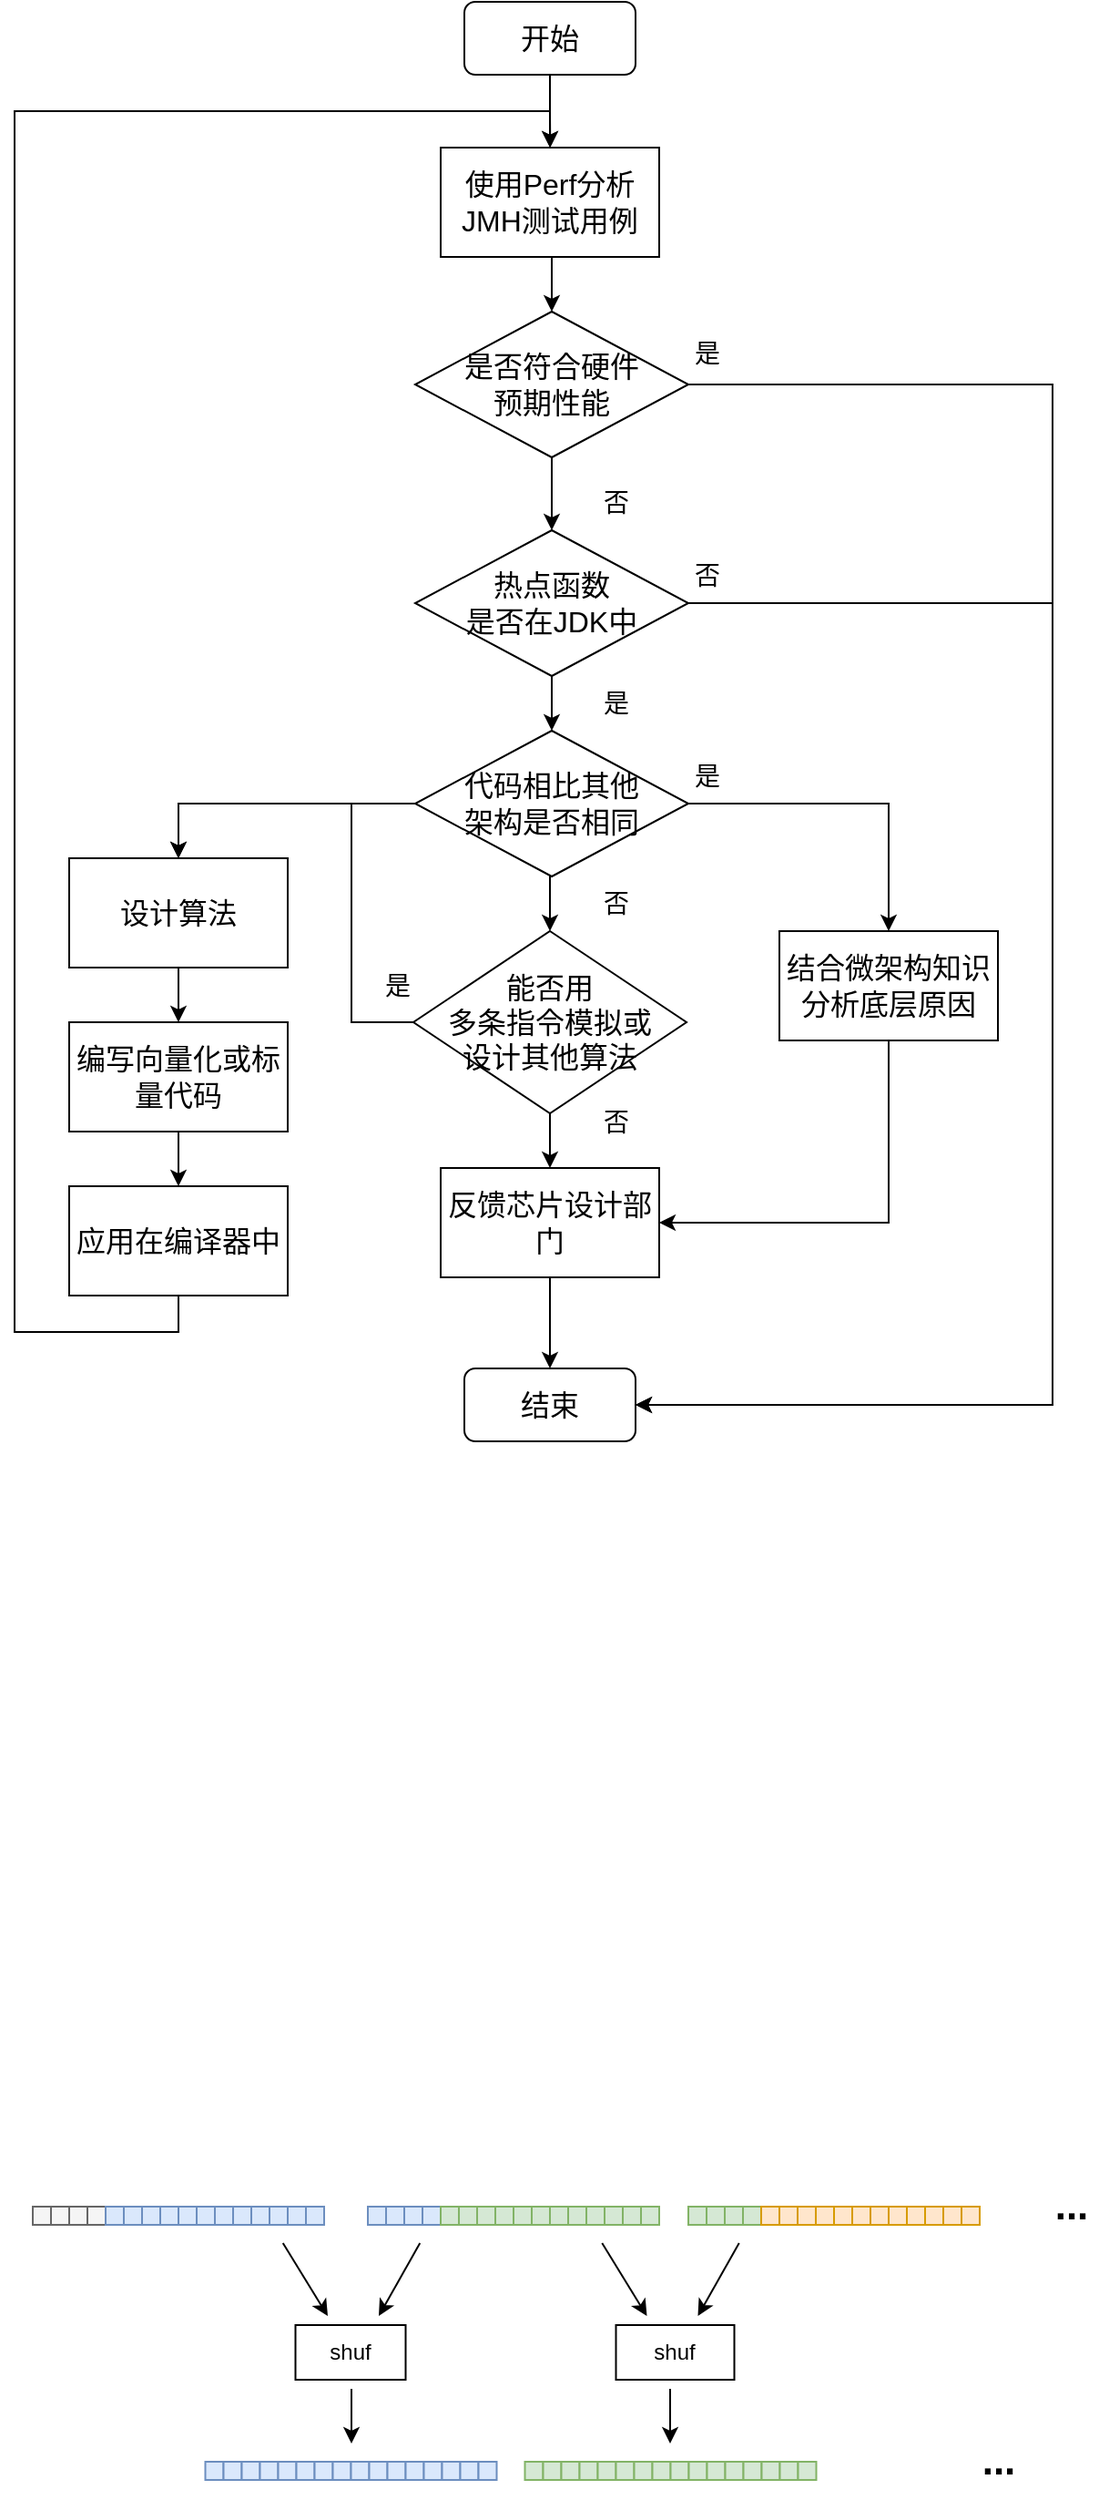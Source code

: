 <mxfile version="26.0.16">
  <diagram name="第 1 页" id="hgsSoUVqsiGdDZqD00t-">
    <mxGraphModel dx="1426" dy="755" grid="1" gridSize="10" guides="1" tooltips="1" connect="1" arrows="1" fold="1" page="1" pageScale="1" pageWidth="827" pageHeight="1169" math="0" shadow="0">
      <root>
        <mxCell id="0" />
        <mxCell id="1" parent="0" />
        <mxCell id="KRBgAvv1zdZQbNrioahp-23" style="edgeStyle=orthogonalEdgeStyle;rounded=0;orthogonalLoop=1;jettySize=auto;html=1;exitX=0.5;exitY=1;exitDx=0;exitDy=0;" parent="1" source="KRBgAvv1zdZQbNrioahp-1" edge="1">
          <mxGeometry relative="1" as="geometry">
            <mxPoint x="414.143" y="140" as="targetPoint" />
          </mxGeometry>
        </mxCell>
        <mxCell id="KRBgAvv1zdZQbNrioahp-1" value="&lt;font style=&quot;font-size: 16px;&quot;&gt;开始&lt;/font&gt;" style="rounded=1;whiteSpace=wrap;html=1;" parent="1" vertex="1">
          <mxGeometry x="367" y="60" width="94" height="40" as="geometry" />
        </mxCell>
        <mxCell id="KRBgAvv1zdZQbNrioahp-22" style="edgeStyle=orthogonalEdgeStyle;rounded=0;orthogonalLoop=1;jettySize=auto;html=1;exitX=0.5;exitY=1;exitDx=0;exitDy=0;entryX=0.5;entryY=0;entryDx=0;entryDy=0;" parent="1" source="KRBgAvv1zdZQbNrioahp-2" target="KRBgAvv1zdZQbNrioahp-3" edge="1">
          <mxGeometry relative="1" as="geometry" />
        </mxCell>
        <mxCell id="KRBgAvv1zdZQbNrioahp-2" value="&lt;font style=&quot;font-size: 16px;&quot;&gt;使用Perf分析&lt;br&gt;JMH测试用例&lt;/font&gt;" style="rounded=0;whiteSpace=wrap;html=1;" parent="1" vertex="1">
          <mxGeometry x="354" y="140" width="120" height="60" as="geometry" />
        </mxCell>
        <mxCell id="KRBgAvv1zdZQbNrioahp-21" style="edgeStyle=orthogonalEdgeStyle;rounded=0;orthogonalLoop=1;jettySize=auto;html=1;exitX=0.5;exitY=1;exitDx=0;exitDy=0;entryX=0.5;entryY=0;entryDx=0;entryDy=0;" parent="1" source="KRBgAvv1zdZQbNrioahp-3" target="KRBgAvv1zdZQbNrioahp-4" edge="1">
          <mxGeometry relative="1" as="geometry" />
        </mxCell>
        <mxCell id="KRBgAvv1zdZQbNrioahp-24" style="edgeStyle=orthogonalEdgeStyle;rounded=0;orthogonalLoop=1;jettySize=auto;html=1;exitX=1;exitY=0.5;exitDx=0;exitDy=0;entryX=1;entryY=0.5;entryDx=0;entryDy=0;" parent="1" source="KRBgAvv1zdZQbNrioahp-3" target="KRBgAvv1zdZQbNrioahp-13" edge="1">
          <mxGeometry relative="1" as="geometry">
            <Array as="points">
              <mxPoint x="690" y="270" />
              <mxPoint x="690" y="830" />
            </Array>
          </mxGeometry>
        </mxCell>
        <mxCell id="KRBgAvv1zdZQbNrioahp-3" value="&lt;font style=&quot;font-size: 16px;&quot;&gt;是否符合硬件&lt;br&gt;预期性能&lt;/font&gt;" style="rhombus;whiteSpace=wrap;html=1;" parent="1" vertex="1">
          <mxGeometry x="340" y="230" width="150" height="80" as="geometry" />
        </mxCell>
        <mxCell id="KRBgAvv1zdZQbNrioahp-20" style="edgeStyle=orthogonalEdgeStyle;rounded=0;orthogonalLoop=1;jettySize=auto;html=1;exitX=0.5;exitY=1;exitDx=0;exitDy=0;entryX=0.5;entryY=0;entryDx=0;entryDy=0;" parent="1" source="KRBgAvv1zdZQbNrioahp-4" target="KRBgAvv1zdZQbNrioahp-5" edge="1">
          <mxGeometry relative="1" as="geometry" />
        </mxCell>
        <mxCell id="KRBgAvv1zdZQbNrioahp-25" style="edgeStyle=orthogonalEdgeStyle;rounded=0;orthogonalLoop=1;jettySize=auto;html=1;exitX=1;exitY=0.5;exitDx=0;exitDy=0;entryX=1;entryY=0.5;entryDx=0;entryDy=0;" parent="1" source="KRBgAvv1zdZQbNrioahp-4" target="KRBgAvv1zdZQbNrioahp-13" edge="1">
          <mxGeometry relative="1" as="geometry">
            <Array as="points">
              <mxPoint x="690" y="390" />
              <mxPoint x="690" y="830" />
            </Array>
          </mxGeometry>
        </mxCell>
        <mxCell id="KRBgAvv1zdZQbNrioahp-4" value="&lt;font style=&quot;font-size: 16px;&quot;&gt;热点函数&lt;br&gt;是否在JDK中&lt;/font&gt;" style="rhombus;whiteSpace=wrap;html=1;" parent="1" vertex="1">
          <mxGeometry x="340" y="350" width="150" height="80" as="geometry" />
        </mxCell>
        <mxCell id="KRBgAvv1zdZQbNrioahp-11" style="edgeStyle=orthogonalEdgeStyle;rounded=0;orthogonalLoop=1;jettySize=auto;html=1;exitX=0;exitY=0.5;exitDx=0;exitDy=0;entryX=0.5;entryY=0;entryDx=0;entryDy=0;" parent="1" source="KRBgAvv1zdZQbNrioahp-5" target="KRBgAvv1zdZQbNrioahp-8" edge="1">
          <mxGeometry relative="1" as="geometry" />
        </mxCell>
        <mxCell id="KRBgAvv1zdZQbNrioahp-16" style="edgeStyle=orthogonalEdgeStyle;rounded=0;orthogonalLoop=1;jettySize=auto;html=1;exitX=1;exitY=0.5;exitDx=0;exitDy=0;entryX=0.5;entryY=0;entryDx=0;entryDy=0;" parent="1" source="KRBgAvv1zdZQbNrioahp-5" target="KRBgAvv1zdZQbNrioahp-15" edge="1">
          <mxGeometry relative="1" as="geometry" />
        </mxCell>
        <mxCell id="KRBgAvv1zdZQbNrioahp-19" style="edgeStyle=orthogonalEdgeStyle;rounded=0;orthogonalLoop=1;jettySize=auto;html=1;exitX=0.5;exitY=1;exitDx=0;exitDy=0;entryX=0.5;entryY=0;entryDx=0;entryDy=0;" parent="1" source="KRBgAvv1zdZQbNrioahp-5" target="KRBgAvv1zdZQbNrioahp-6" edge="1">
          <mxGeometry relative="1" as="geometry" />
        </mxCell>
        <mxCell id="KRBgAvv1zdZQbNrioahp-5" value="&lt;font style=&quot;font-size: 16px;&quot;&gt;代码相比其他&lt;br&gt;架构是否相同&lt;/font&gt;" style="rhombus;whiteSpace=wrap;html=1;" parent="1" vertex="1">
          <mxGeometry x="340" y="460" width="150" height="80" as="geometry" />
        </mxCell>
        <mxCell id="KRBgAvv1zdZQbNrioahp-18" style="edgeStyle=orthogonalEdgeStyle;rounded=0;orthogonalLoop=1;jettySize=auto;html=1;exitX=0.5;exitY=1;exitDx=0;exitDy=0;entryX=0.5;entryY=0;entryDx=0;entryDy=0;" parent="1" source="KRBgAvv1zdZQbNrioahp-6" target="KRBgAvv1zdZQbNrioahp-7" edge="1">
          <mxGeometry relative="1" as="geometry" />
        </mxCell>
        <mxCell id="KRBgAvv1zdZQbNrioahp-26" style="edgeStyle=orthogonalEdgeStyle;rounded=0;orthogonalLoop=1;jettySize=auto;html=1;exitX=0;exitY=0.5;exitDx=0;exitDy=0;entryX=0.5;entryY=0;entryDx=0;entryDy=0;" parent="1" source="KRBgAvv1zdZQbNrioahp-6" target="KRBgAvv1zdZQbNrioahp-8" edge="1">
          <mxGeometry relative="1" as="geometry">
            <Array as="points">
              <mxPoint x="305" y="620" />
              <mxPoint x="305" y="500" />
              <mxPoint x="210" y="500" />
            </Array>
          </mxGeometry>
        </mxCell>
        <mxCell id="KRBgAvv1zdZQbNrioahp-6" value="&lt;font style=&quot;font-size: 16px;&quot;&gt;能否用&lt;br&gt;多条指令模拟或&lt;br&gt;设计其他算法&lt;/font&gt;" style="rhombus;whiteSpace=wrap;html=1;" parent="1" vertex="1">
          <mxGeometry x="339" y="570" width="150" height="100" as="geometry" />
        </mxCell>
        <mxCell id="KRBgAvv1zdZQbNrioahp-14" style="edgeStyle=orthogonalEdgeStyle;rounded=0;orthogonalLoop=1;jettySize=auto;html=1;exitX=0.5;exitY=1;exitDx=0;exitDy=0;entryX=0.5;entryY=0;entryDx=0;entryDy=0;" parent="1" source="KRBgAvv1zdZQbNrioahp-7" target="KRBgAvv1zdZQbNrioahp-13" edge="1">
          <mxGeometry relative="1" as="geometry" />
        </mxCell>
        <mxCell id="KRBgAvv1zdZQbNrioahp-7" value="&lt;font style=&quot;font-size: 16px;&quot;&gt;反馈芯片设计部门&lt;/font&gt;" style="rounded=0;whiteSpace=wrap;html=1;" parent="1" vertex="1">
          <mxGeometry x="354" y="700" width="120" height="60" as="geometry" />
        </mxCell>
        <mxCell id="JK1Xb8fDzovsCjeck1vS-1" style="edgeStyle=orthogonalEdgeStyle;rounded=0;orthogonalLoop=1;jettySize=auto;html=1;exitX=0.5;exitY=1;exitDx=0;exitDy=0;entryX=0.5;entryY=0;entryDx=0;entryDy=0;" parent="1" source="KRBgAvv1zdZQbNrioahp-8" target="KRBgAvv1zdZQbNrioahp-9" edge="1">
          <mxGeometry relative="1" as="geometry" />
        </mxCell>
        <mxCell id="KRBgAvv1zdZQbNrioahp-8" value="&lt;font style=&quot;font-size: 16px;&quot;&gt;设计算法&lt;/font&gt;" style="rounded=0;whiteSpace=wrap;html=1;" parent="1" vertex="1">
          <mxGeometry x="150" y="530" width="120" height="60" as="geometry" />
        </mxCell>
        <mxCell id="JK1Xb8fDzovsCjeck1vS-2" style="edgeStyle=orthogonalEdgeStyle;rounded=0;orthogonalLoop=1;jettySize=auto;html=1;exitX=0.5;exitY=1;exitDx=0;exitDy=0;entryX=0.5;entryY=0;entryDx=0;entryDy=0;" parent="1" source="KRBgAvv1zdZQbNrioahp-9" target="KRBgAvv1zdZQbNrioahp-10" edge="1">
          <mxGeometry relative="1" as="geometry" />
        </mxCell>
        <mxCell id="KRBgAvv1zdZQbNrioahp-9" value="&lt;span style=&quot;font-size: 16px;&quot;&gt;编写向量化或标量代码&lt;/span&gt;" style="rounded=0;whiteSpace=wrap;html=1;" parent="1" vertex="1">
          <mxGeometry x="150" y="620" width="120" height="60" as="geometry" />
        </mxCell>
        <mxCell id="KRBgAvv1zdZQbNrioahp-12" style="edgeStyle=orthogonalEdgeStyle;rounded=0;orthogonalLoop=1;jettySize=auto;html=1;exitX=0.5;exitY=1;exitDx=0;exitDy=0;entryX=0.5;entryY=0;entryDx=0;entryDy=0;" parent="1" source="KRBgAvv1zdZQbNrioahp-10" target="KRBgAvv1zdZQbNrioahp-2" edge="1">
          <mxGeometry relative="1" as="geometry">
            <Array as="points">
              <mxPoint x="210" y="790" />
              <mxPoint x="120" y="790" />
              <mxPoint x="120" y="120" />
              <mxPoint x="414" y="120" />
            </Array>
          </mxGeometry>
        </mxCell>
        <mxCell id="KRBgAvv1zdZQbNrioahp-10" value="&lt;span style=&quot;font-size: 16px;&quot;&gt;应用在编译器中&lt;/span&gt;" style="rounded=0;whiteSpace=wrap;html=1;" parent="1" vertex="1">
          <mxGeometry x="150" y="710" width="120" height="60" as="geometry" />
        </mxCell>
        <mxCell id="KRBgAvv1zdZQbNrioahp-13" value="&lt;font style=&quot;font-size: 16px;&quot;&gt;结束&lt;/font&gt;" style="rounded=1;whiteSpace=wrap;html=1;" parent="1" vertex="1">
          <mxGeometry x="367" y="810" width="94" height="40" as="geometry" />
        </mxCell>
        <mxCell id="KRBgAvv1zdZQbNrioahp-17" style="edgeStyle=orthogonalEdgeStyle;rounded=0;orthogonalLoop=1;jettySize=auto;html=1;exitX=0.5;exitY=1;exitDx=0;exitDy=0;entryX=1;entryY=0.5;entryDx=0;entryDy=0;" parent="1" source="KRBgAvv1zdZQbNrioahp-15" target="KRBgAvv1zdZQbNrioahp-7" edge="1">
          <mxGeometry relative="1" as="geometry" />
        </mxCell>
        <mxCell id="KRBgAvv1zdZQbNrioahp-15" value="&lt;font style=&quot;font-size: 16px;&quot;&gt;结合微架构知识&lt;br&gt;分析底层原因&lt;/font&gt;" style="rounded=0;whiteSpace=wrap;html=1;" parent="1" vertex="1">
          <mxGeometry x="540" y="570" width="120" height="60" as="geometry" />
        </mxCell>
        <mxCell id="JK1Xb8fDzovsCjeck1vS-3" value="&lt;font style=&quot;font-size: 14px;&quot;&gt;是&lt;/font&gt;" style="text;html=1;align=center;verticalAlign=middle;resizable=0;points=[];autosize=1;strokeColor=none;fillColor=none;" parent="1" vertex="1">
          <mxGeometry x="480" y="238" width="40" height="30" as="geometry" />
        </mxCell>
        <mxCell id="JK1Xb8fDzovsCjeck1vS-4" value="&lt;font style=&quot;font-size: 14px;&quot;&gt;否&lt;/font&gt;" style="text;html=1;align=center;verticalAlign=middle;resizable=0;points=[];autosize=1;strokeColor=none;fillColor=none;" parent="1" vertex="1">
          <mxGeometry x="430" y="320" width="40" height="30" as="geometry" />
        </mxCell>
        <mxCell id="JK1Xb8fDzovsCjeck1vS-5" value="&lt;font style=&quot;font-size: 14px;&quot;&gt;是&lt;/font&gt;" style="text;html=1;align=center;verticalAlign=middle;resizable=0;points=[];autosize=1;strokeColor=none;fillColor=none;" parent="1" vertex="1">
          <mxGeometry x="430" y="430" width="40" height="30" as="geometry" />
        </mxCell>
        <mxCell id="JK1Xb8fDzovsCjeck1vS-6" value="&lt;font style=&quot;font-size: 14px;&quot;&gt;否&lt;/font&gt;" style="text;html=1;align=center;verticalAlign=middle;resizable=0;points=[];autosize=1;strokeColor=none;fillColor=none;" parent="1" vertex="1">
          <mxGeometry x="480" y="360" width="40" height="30" as="geometry" />
        </mxCell>
        <mxCell id="JK1Xb8fDzovsCjeck1vS-7" value="&lt;font style=&quot;font-size: 14px;&quot;&gt;是&lt;/font&gt;" style="text;html=1;align=center;verticalAlign=middle;resizable=0;points=[];autosize=1;strokeColor=none;fillColor=none;" parent="1" vertex="1">
          <mxGeometry x="480" y="470" width="40" height="30" as="geometry" />
        </mxCell>
        <mxCell id="JK1Xb8fDzovsCjeck1vS-8" value="&lt;font style=&quot;font-size: 14px;&quot;&gt;否&lt;/font&gt;" style="text;html=1;align=center;verticalAlign=middle;resizable=0;points=[];autosize=1;strokeColor=none;fillColor=none;" parent="1" vertex="1">
          <mxGeometry x="430" y="540" width="40" height="30" as="geometry" />
        </mxCell>
        <mxCell id="JK1Xb8fDzovsCjeck1vS-9" value="&lt;font style=&quot;font-size: 14px;&quot;&gt;否&lt;/font&gt;" style="text;html=1;align=center;verticalAlign=middle;resizable=0;points=[];autosize=1;strokeColor=none;fillColor=none;" parent="1" vertex="1">
          <mxGeometry x="430" y="660" width="40" height="30" as="geometry" />
        </mxCell>
        <mxCell id="JK1Xb8fDzovsCjeck1vS-10" value="&lt;font style=&quot;font-size: 14px;&quot;&gt;是&lt;/font&gt;" style="text;html=1;align=center;verticalAlign=middle;resizable=0;points=[];autosize=1;strokeColor=none;fillColor=none;" parent="1" vertex="1">
          <mxGeometry x="310" y="585" width="40" height="30" as="geometry" />
        </mxCell>
        <mxCell id="VFHHi4d4Hd6uydXSJfj8-1" value="" style="rounded=0;whiteSpace=wrap;html=1;fillColor=#f5f5f5;fontColor=#333333;strokeColor=#666666;" parent="1" vertex="1">
          <mxGeometry x="130" y="1270" width="10" height="10" as="geometry" />
        </mxCell>
        <mxCell id="VFHHi4d4Hd6uydXSJfj8-2" value="" style="rounded=0;whiteSpace=wrap;html=1;fillColor=#f5f5f5;fontColor=#333333;strokeColor=#666666;" parent="1" vertex="1">
          <mxGeometry x="140" y="1270" width="10" height="10" as="geometry" />
        </mxCell>
        <mxCell id="VFHHi4d4Hd6uydXSJfj8-3" value="" style="rounded=0;whiteSpace=wrap;html=1;fillColor=#f5f5f5;fontColor=#333333;strokeColor=#666666;" parent="1" vertex="1">
          <mxGeometry x="150" y="1270" width="10" height="10" as="geometry" />
        </mxCell>
        <mxCell id="VFHHi4d4Hd6uydXSJfj8-4" value="" style="rounded=0;whiteSpace=wrap;html=1;fillColor=#f5f5f5;fontColor=#333333;strokeColor=#666666;" parent="1" vertex="1">
          <mxGeometry x="160" y="1270" width="10" height="10" as="geometry" />
        </mxCell>
        <mxCell id="VFHHi4d4Hd6uydXSJfj8-7" value="" style="rounded=0;whiteSpace=wrap;html=1;fillColor=#dae8fc;strokeColor=#6c8ebf;" parent="1" vertex="1">
          <mxGeometry x="170" y="1270" width="10" height="10" as="geometry" />
        </mxCell>
        <mxCell id="VFHHi4d4Hd6uydXSJfj8-8" value="" style="rounded=0;whiteSpace=wrap;html=1;fillColor=#dae8fc;strokeColor=#6c8ebf;" parent="1" vertex="1">
          <mxGeometry x="180" y="1270" width="10" height="10" as="geometry" />
        </mxCell>
        <mxCell id="VFHHi4d4Hd6uydXSJfj8-9" value="" style="rounded=0;whiteSpace=wrap;html=1;fillColor=#dae8fc;strokeColor=#6c8ebf;" parent="1" vertex="1">
          <mxGeometry x="190" y="1270" width="10" height="10" as="geometry" />
        </mxCell>
        <mxCell id="VFHHi4d4Hd6uydXSJfj8-10" value="" style="rounded=0;whiteSpace=wrap;html=1;fillColor=#dae8fc;strokeColor=#6c8ebf;" parent="1" vertex="1">
          <mxGeometry x="200" y="1270" width="10" height="10" as="geometry" />
        </mxCell>
        <mxCell id="VFHHi4d4Hd6uydXSJfj8-11" value="" style="rounded=0;whiteSpace=wrap;html=1;fillColor=#dae8fc;strokeColor=#6c8ebf;" parent="1" vertex="1">
          <mxGeometry x="210" y="1270" width="10" height="10" as="geometry" />
        </mxCell>
        <mxCell id="VFHHi4d4Hd6uydXSJfj8-12" value="" style="rounded=0;whiteSpace=wrap;html=1;fillColor=#dae8fc;strokeColor=#6c8ebf;" parent="1" vertex="1">
          <mxGeometry x="220" y="1270" width="10" height="10" as="geometry" />
        </mxCell>
        <mxCell id="VFHHi4d4Hd6uydXSJfj8-13" value="" style="rounded=0;whiteSpace=wrap;html=1;fillColor=#dae8fc;strokeColor=#6c8ebf;" parent="1" vertex="1">
          <mxGeometry x="230" y="1270" width="10" height="10" as="geometry" />
        </mxCell>
        <mxCell id="VFHHi4d4Hd6uydXSJfj8-14" value="" style="rounded=0;whiteSpace=wrap;html=1;fillColor=#dae8fc;strokeColor=#6c8ebf;" parent="1" vertex="1">
          <mxGeometry x="240" y="1270" width="10" height="10" as="geometry" />
        </mxCell>
        <mxCell id="VFHHi4d4Hd6uydXSJfj8-15" value="" style="rounded=0;whiteSpace=wrap;html=1;fillColor=#dae8fc;strokeColor=#6c8ebf;" parent="1" vertex="1">
          <mxGeometry x="250" y="1270" width="10" height="10" as="geometry" />
        </mxCell>
        <mxCell id="VFHHi4d4Hd6uydXSJfj8-16" value="" style="rounded=0;whiteSpace=wrap;html=1;fillColor=#dae8fc;strokeColor=#6c8ebf;" parent="1" vertex="1">
          <mxGeometry x="260" y="1270" width="10" height="10" as="geometry" />
        </mxCell>
        <mxCell id="VFHHi4d4Hd6uydXSJfj8-17" value="" style="rounded=0;whiteSpace=wrap;html=1;fillColor=#dae8fc;strokeColor=#6c8ebf;" parent="1" vertex="1">
          <mxGeometry x="270" y="1270" width="10" height="10" as="geometry" />
        </mxCell>
        <mxCell id="VFHHi4d4Hd6uydXSJfj8-18" value="" style="rounded=0;whiteSpace=wrap;html=1;fillColor=#dae8fc;strokeColor=#6c8ebf;" parent="1" vertex="1">
          <mxGeometry x="280" y="1270" width="10" height="10" as="geometry" />
        </mxCell>
        <mxCell id="VFHHi4d4Hd6uydXSJfj8-19" value="" style="rounded=0;whiteSpace=wrap;html=1;fillColor=#dae8fc;strokeColor=#6c8ebf;" parent="1" vertex="1">
          <mxGeometry x="314" y="1270" width="10" height="10" as="geometry" />
        </mxCell>
        <mxCell id="VFHHi4d4Hd6uydXSJfj8-20" value="" style="rounded=0;whiteSpace=wrap;html=1;fillColor=#dae8fc;strokeColor=#6c8ebf;" parent="1" vertex="1">
          <mxGeometry x="324" y="1270" width="10" height="10" as="geometry" />
        </mxCell>
        <mxCell id="VFHHi4d4Hd6uydXSJfj8-21" value="" style="rounded=0;whiteSpace=wrap;html=1;fillColor=#dae8fc;strokeColor=#6c8ebf;" parent="1" vertex="1">
          <mxGeometry x="334" y="1270" width="10" height="10" as="geometry" />
        </mxCell>
        <mxCell id="VFHHi4d4Hd6uydXSJfj8-22" value="" style="rounded=0;whiteSpace=wrap;html=1;fillColor=#dae8fc;strokeColor=#6c8ebf;" parent="1" vertex="1">
          <mxGeometry x="344" y="1270" width="10" height="10" as="geometry" />
        </mxCell>
        <mxCell id="VFHHi4d4Hd6uydXSJfj8-23" value="" style="rounded=0;whiteSpace=wrap;html=1;fillColor=#d5e8d4;strokeColor=#82b366;" parent="1" vertex="1">
          <mxGeometry x="354" y="1270" width="10" height="10" as="geometry" />
        </mxCell>
        <mxCell id="VFHHi4d4Hd6uydXSJfj8-24" value="" style="rounded=0;whiteSpace=wrap;html=1;fillColor=#d5e8d4;strokeColor=#82b366;" parent="1" vertex="1">
          <mxGeometry x="364" y="1270" width="10" height="10" as="geometry" />
        </mxCell>
        <mxCell id="VFHHi4d4Hd6uydXSJfj8-25" value="" style="rounded=0;whiteSpace=wrap;html=1;fillColor=#d5e8d4;strokeColor=#82b366;" parent="1" vertex="1">
          <mxGeometry x="374" y="1270" width="10" height="10" as="geometry" />
        </mxCell>
        <mxCell id="VFHHi4d4Hd6uydXSJfj8-26" value="" style="rounded=0;whiteSpace=wrap;html=1;fillColor=#d5e8d4;strokeColor=#82b366;" parent="1" vertex="1">
          <mxGeometry x="384" y="1270" width="10" height="10" as="geometry" />
        </mxCell>
        <mxCell id="VFHHi4d4Hd6uydXSJfj8-27" value="" style="rounded=0;whiteSpace=wrap;html=1;fillColor=#d5e8d4;strokeColor=#82b366;" parent="1" vertex="1">
          <mxGeometry x="394" y="1270" width="10" height="10" as="geometry" />
        </mxCell>
        <mxCell id="VFHHi4d4Hd6uydXSJfj8-28" value="" style="rounded=0;whiteSpace=wrap;html=1;fillColor=#d5e8d4;strokeColor=#82b366;" parent="1" vertex="1">
          <mxGeometry x="404" y="1270" width="10" height="10" as="geometry" />
        </mxCell>
        <mxCell id="VFHHi4d4Hd6uydXSJfj8-29" value="" style="rounded=0;whiteSpace=wrap;html=1;fillColor=#d5e8d4;strokeColor=#82b366;" parent="1" vertex="1">
          <mxGeometry x="414" y="1270" width="10" height="10" as="geometry" />
        </mxCell>
        <mxCell id="VFHHi4d4Hd6uydXSJfj8-30" value="" style="rounded=0;whiteSpace=wrap;html=1;fillColor=#d5e8d4;strokeColor=#82b366;" parent="1" vertex="1">
          <mxGeometry x="424" y="1270" width="10" height="10" as="geometry" />
        </mxCell>
        <mxCell id="VFHHi4d4Hd6uydXSJfj8-31" value="" style="rounded=0;whiteSpace=wrap;html=1;fillColor=#d5e8d4;strokeColor=#82b366;" parent="1" vertex="1">
          <mxGeometry x="434" y="1270" width="10" height="10" as="geometry" />
        </mxCell>
        <mxCell id="VFHHi4d4Hd6uydXSJfj8-32" value="" style="rounded=0;whiteSpace=wrap;html=1;fillColor=#d5e8d4;strokeColor=#82b366;" parent="1" vertex="1">
          <mxGeometry x="444" y="1270" width="10" height="10" as="geometry" />
        </mxCell>
        <mxCell id="VFHHi4d4Hd6uydXSJfj8-33" value="" style="rounded=0;whiteSpace=wrap;html=1;fillColor=#d5e8d4;strokeColor=#82b366;" parent="1" vertex="1">
          <mxGeometry x="454" y="1270" width="10" height="10" as="geometry" />
        </mxCell>
        <mxCell id="VFHHi4d4Hd6uydXSJfj8-34" value="" style="rounded=0;whiteSpace=wrap;html=1;fillColor=#d5e8d4;strokeColor=#82b366;" parent="1" vertex="1">
          <mxGeometry x="464" y="1270" width="10" height="10" as="geometry" />
        </mxCell>
        <mxCell id="VFHHi4d4Hd6uydXSJfj8-35" value="" style="rounded=0;whiteSpace=wrap;html=1;fillColor=#d5e8d4;strokeColor=#82b366;" parent="1" vertex="1">
          <mxGeometry x="490" y="1270" width="10" height="10" as="geometry" />
        </mxCell>
        <mxCell id="VFHHi4d4Hd6uydXSJfj8-36" value="" style="rounded=0;whiteSpace=wrap;html=1;fillColor=#d5e8d4;strokeColor=#82b366;" parent="1" vertex="1">
          <mxGeometry x="500" y="1270" width="10" height="10" as="geometry" />
        </mxCell>
        <mxCell id="VFHHi4d4Hd6uydXSJfj8-37" value="" style="rounded=0;whiteSpace=wrap;html=1;fillColor=#d5e8d4;strokeColor=#82b366;" parent="1" vertex="1">
          <mxGeometry x="510" y="1270" width="10" height="10" as="geometry" />
        </mxCell>
        <mxCell id="VFHHi4d4Hd6uydXSJfj8-38" value="" style="rounded=0;whiteSpace=wrap;html=1;fillColor=#d5e8d4;strokeColor=#82b366;" parent="1" vertex="1">
          <mxGeometry x="520" y="1270" width="10" height="10" as="geometry" />
        </mxCell>
        <mxCell id="VFHHi4d4Hd6uydXSJfj8-39" value="" style="rounded=0;whiteSpace=wrap;html=1;fillColor=#ffe6cc;strokeColor=#d79b00;" parent="1" vertex="1">
          <mxGeometry x="530" y="1270" width="10" height="10" as="geometry" />
        </mxCell>
        <mxCell id="VFHHi4d4Hd6uydXSJfj8-40" value="" style="rounded=0;whiteSpace=wrap;html=1;fillColor=#ffe6cc;strokeColor=#d79b00;" parent="1" vertex="1">
          <mxGeometry x="540" y="1270" width="10" height="10" as="geometry" />
        </mxCell>
        <mxCell id="VFHHi4d4Hd6uydXSJfj8-41" value="" style="rounded=0;whiteSpace=wrap;html=1;fillColor=#ffe6cc;strokeColor=#d79b00;" parent="1" vertex="1">
          <mxGeometry x="550" y="1270" width="10" height="10" as="geometry" />
        </mxCell>
        <mxCell id="VFHHi4d4Hd6uydXSJfj8-42" value="" style="rounded=0;whiteSpace=wrap;html=1;fillColor=#ffe6cc;strokeColor=#d79b00;" parent="1" vertex="1">
          <mxGeometry x="560" y="1270" width="10" height="10" as="geometry" />
        </mxCell>
        <mxCell id="VFHHi4d4Hd6uydXSJfj8-43" value="" style="rounded=0;whiteSpace=wrap;html=1;fillColor=#ffe6cc;strokeColor=#d79b00;" parent="1" vertex="1">
          <mxGeometry x="570" y="1270" width="10" height="10" as="geometry" />
        </mxCell>
        <mxCell id="VFHHi4d4Hd6uydXSJfj8-44" value="" style="rounded=0;whiteSpace=wrap;html=1;fillColor=#ffe6cc;strokeColor=#d79b00;" parent="1" vertex="1">
          <mxGeometry x="580" y="1270" width="10" height="10" as="geometry" />
        </mxCell>
        <mxCell id="VFHHi4d4Hd6uydXSJfj8-45" value="" style="rounded=0;whiteSpace=wrap;html=1;fillColor=#ffe6cc;strokeColor=#d79b00;" parent="1" vertex="1">
          <mxGeometry x="590" y="1270" width="10" height="10" as="geometry" />
        </mxCell>
        <mxCell id="VFHHi4d4Hd6uydXSJfj8-46" value="" style="rounded=0;whiteSpace=wrap;html=1;fillColor=#ffe6cc;strokeColor=#d79b00;" parent="1" vertex="1">
          <mxGeometry x="600" y="1270" width="10" height="10" as="geometry" />
        </mxCell>
        <mxCell id="VFHHi4d4Hd6uydXSJfj8-47" value="" style="rounded=0;whiteSpace=wrap;html=1;fillColor=#ffe6cc;strokeColor=#d79b00;" parent="1" vertex="1">
          <mxGeometry x="610" y="1270" width="10" height="10" as="geometry" />
        </mxCell>
        <mxCell id="VFHHi4d4Hd6uydXSJfj8-48" value="" style="rounded=0;whiteSpace=wrap;html=1;fillColor=#ffe6cc;strokeColor=#d79b00;" parent="1" vertex="1">
          <mxGeometry x="620" y="1270" width="10" height="10" as="geometry" />
        </mxCell>
        <mxCell id="VFHHi4d4Hd6uydXSJfj8-49" value="" style="rounded=0;whiteSpace=wrap;html=1;fillColor=#ffe6cc;strokeColor=#d79b00;" parent="1" vertex="1">
          <mxGeometry x="630" y="1270" width="10" height="10" as="geometry" />
        </mxCell>
        <mxCell id="VFHHi4d4Hd6uydXSJfj8-50" value="" style="rounded=0;whiteSpace=wrap;html=1;fillColor=#ffe6cc;strokeColor=#d79b00;" parent="1" vertex="1">
          <mxGeometry x="640" y="1270" width="10" height="10" as="geometry" />
        </mxCell>
        <mxCell id="VFHHi4d4Hd6uydXSJfj8-51" value="" style="rounded=0;whiteSpace=wrap;html=1;fillColor=#dae8fc;strokeColor=#6c8ebf;" parent="1" vertex="1">
          <mxGeometry x="224.75" y="1410" width="10" height="10" as="geometry" />
        </mxCell>
        <mxCell id="VFHHi4d4Hd6uydXSJfj8-52" value="" style="rounded=0;whiteSpace=wrap;html=1;fillColor=#dae8fc;strokeColor=#6c8ebf;" parent="1" vertex="1">
          <mxGeometry x="234.75" y="1410" width="10" height="10" as="geometry" />
        </mxCell>
        <mxCell id="VFHHi4d4Hd6uydXSJfj8-53" value="" style="rounded=0;whiteSpace=wrap;html=1;fillColor=#dae8fc;strokeColor=#6c8ebf;" parent="1" vertex="1">
          <mxGeometry x="244.75" y="1410" width="10" height="10" as="geometry" />
        </mxCell>
        <mxCell id="VFHHi4d4Hd6uydXSJfj8-54" value="" style="rounded=0;whiteSpace=wrap;html=1;fillColor=#dae8fc;strokeColor=#6c8ebf;" parent="1" vertex="1">
          <mxGeometry x="254.75" y="1410" width="10" height="10" as="geometry" />
        </mxCell>
        <mxCell id="VFHHi4d4Hd6uydXSJfj8-55" value="" style="rounded=0;whiteSpace=wrap;html=1;fillColor=#dae8fc;strokeColor=#6c8ebf;" parent="1" vertex="1">
          <mxGeometry x="264.75" y="1410" width="10" height="10" as="geometry" />
        </mxCell>
        <mxCell id="VFHHi4d4Hd6uydXSJfj8-56" value="" style="rounded=0;whiteSpace=wrap;html=1;fillColor=#dae8fc;strokeColor=#6c8ebf;" parent="1" vertex="1">
          <mxGeometry x="274.75" y="1410" width="10" height="10" as="geometry" />
        </mxCell>
        <mxCell id="VFHHi4d4Hd6uydXSJfj8-57" value="" style="rounded=0;whiteSpace=wrap;html=1;fillColor=#dae8fc;strokeColor=#6c8ebf;" parent="1" vertex="1">
          <mxGeometry x="284.75" y="1410" width="10" height="10" as="geometry" />
        </mxCell>
        <mxCell id="VFHHi4d4Hd6uydXSJfj8-58" value="" style="rounded=0;whiteSpace=wrap;html=1;fillColor=#dae8fc;strokeColor=#6c8ebf;" parent="1" vertex="1">
          <mxGeometry x="294.75" y="1410" width="10" height="10" as="geometry" />
        </mxCell>
        <mxCell id="VFHHi4d4Hd6uydXSJfj8-59" value="" style="rounded=0;whiteSpace=wrap;html=1;fillColor=#dae8fc;strokeColor=#6c8ebf;" parent="1" vertex="1">
          <mxGeometry x="304.75" y="1410" width="10" height="10" as="geometry" />
        </mxCell>
        <mxCell id="VFHHi4d4Hd6uydXSJfj8-60" value="" style="rounded=0;whiteSpace=wrap;html=1;fillColor=#dae8fc;strokeColor=#6c8ebf;" parent="1" vertex="1">
          <mxGeometry x="314.75" y="1410" width="10" height="10" as="geometry" />
        </mxCell>
        <mxCell id="VFHHi4d4Hd6uydXSJfj8-61" value="" style="rounded=0;whiteSpace=wrap;html=1;fillColor=#dae8fc;strokeColor=#6c8ebf;" parent="1" vertex="1">
          <mxGeometry x="324.75" y="1410" width="10" height="10" as="geometry" />
        </mxCell>
        <mxCell id="VFHHi4d4Hd6uydXSJfj8-62" value="" style="rounded=0;whiteSpace=wrap;html=1;fillColor=#dae8fc;strokeColor=#6c8ebf;" parent="1" vertex="1">
          <mxGeometry x="334.75" y="1410" width="10" height="10" as="geometry" />
        </mxCell>
        <mxCell id="VFHHi4d4Hd6uydXSJfj8-63" value="" style="rounded=0;whiteSpace=wrap;html=1;fillColor=#dae8fc;strokeColor=#6c8ebf;" parent="1" vertex="1">
          <mxGeometry x="344.75" y="1410" width="10" height="10" as="geometry" />
        </mxCell>
        <mxCell id="VFHHi4d4Hd6uydXSJfj8-64" value="" style="rounded=0;whiteSpace=wrap;html=1;fillColor=#dae8fc;strokeColor=#6c8ebf;" parent="1" vertex="1">
          <mxGeometry x="354.75" y="1410" width="10" height="10" as="geometry" />
        </mxCell>
        <mxCell id="VFHHi4d4Hd6uydXSJfj8-65" value="" style="rounded=0;whiteSpace=wrap;html=1;fillColor=#dae8fc;strokeColor=#6c8ebf;" parent="1" vertex="1">
          <mxGeometry x="364.75" y="1410" width="10" height="10" as="geometry" />
        </mxCell>
        <mxCell id="VFHHi4d4Hd6uydXSJfj8-66" value="" style="rounded=0;whiteSpace=wrap;html=1;fillColor=#dae8fc;strokeColor=#6c8ebf;" parent="1" vertex="1">
          <mxGeometry x="374.75" y="1410" width="10" height="10" as="geometry" />
        </mxCell>
        <mxCell id="VFHHi4d4Hd6uydXSJfj8-67" value="" style="rounded=0;whiteSpace=wrap;html=1;fillColor=#d5e8d4;strokeColor=#82b366;" parent="1" vertex="1">
          <mxGeometry x="400.25" y="1410" width="10" height="10" as="geometry" />
        </mxCell>
        <mxCell id="VFHHi4d4Hd6uydXSJfj8-68" value="" style="rounded=0;whiteSpace=wrap;html=1;fillColor=#d5e8d4;strokeColor=#82b366;" parent="1" vertex="1">
          <mxGeometry x="410.25" y="1410" width="10" height="10" as="geometry" />
        </mxCell>
        <mxCell id="VFHHi4d4Hd6uydXSJfj8-69" value="" style="rounded=0;whiteSpace=wrap;html=1;fillColor=#d5e8d4;strokeColor=#82b366;" parent="1" vertex="1">
          <mxGeometry x="420.25" y="1410" width="10" height="10" as="geometry" />
        </mxCell>
        <mxCell id="VFHHi4d4Hd6uydXSJfj8-70" value="" style="rounded=0;whiteSpace=wrap;html=1;fillColor=#d5e8d4;strokeColor=#82b366;" parent="1" vertex="1">
          <mxGeometry x="430.25" y="1410" width="10" height="10" as="geometry" />
        </mxCell>
        <mxCell id="VFHHi4d4Hd6uydXSJfj8-71" value="" style="rounded=0;whiteSpace=wrap;html=1;fillColor=#d5e8d4;strokeColor=#82b366;" parent="1" vertex="1">
          <mxGeometry x="440.25" y="1410" width="10" height="10" as="geometry" />
        </mxCell>
        <mxCell id="VFHHi4d4Hd6uydXSJfj8-72" value="" style="rounded=0;whiteSpace=wrap;html=1;fillColor=#d5e8d4;strokeColor=#82b366;" parent="1" vertex="1">
          <mxGeometry x="450.25" y="1410" width="10" height="10" as="geometry" />
        </mxCell>
        <mxCell id="VFHHi4d4Hd6uydXSJfj8-73" value="" style="rounded=0;whiteSpace=wrap;html=1;fillColor=#d5e8d4;strokeColor=#82b366;" parent="1" vertex="1">
          <mxGeometry x="460.25" y="1410" width="10" height="10" as="geometry" />
        </mxCell>
        <mxCell id="VFHHi4d4Hd6uydXSJfj8-74" value="" style="rounded=0;whiteSpace=wrap;html=1;fillColor=#d5e8d4;strokeColor=#82b366;" parent="1" vertex="1">
          <mxGeometry x="470.25" y="1410" width="10" height="10" as="geometry" />
        </mxCell>
        <mxCell id="VFHHi4d4Hd6uydXSJfj8-75" value="" style="rounded=0;whiteSpace=wrap;html=1;fillColor=#d5e8d4;strokeColor=#82b366;" parent="1" vertex="1">
          <mxGeometry x="480.25" y="1410" width="10" height="10" as="geometry" />
        </mxCell>
        <mxCell id="VFHHi4d4Hd6uydXSJfj8-76" value="" style="rounded=0;whiteSpace=wrap;html=1;fillColor=#d5e8d4;strokeColor=#82b366;" parent="1" vertex="1">
          <mxGeometry x="490.25" y="1410" width="10" height="10" as="geometry" />
        </mxCell>
        <mxCell id="VFHHi4d4Hd6uydXSJfj8-77" value="" style="rounded=0;whiteSpace=wrap;html=1;fillColor=#d5e8d4;strokeColor=#82b366;" parent="1" vertex="1">
          <mxGeometry x="500.25" y="1410" width="10" height="10" as="geometry" />
        </mxCell>
        <mxCell id="VFHHi4d4Hd6uydXSJfj8-78" value="" style="rounded=0;whiteSpace=wrap;html=1;fillColor=#d5e8d4;strokeColor=#82b366;" parent="1" vertex="1">
          <mxGeometry x="510.25" y="1410" width="10" height="10" as="geometry" />
        </mxCell>
        <mxCell id="VFHHi4d4Hd6uydXSJfj8-79" value="" style="rounded=0;whiteSpace=wrap;html=1;fillColor=#d5e8d4;strokeColor=#82b366;" parent="1" vertex="1">
          <mxGeometry x="520.25" y="1410" width="10" height="10" as="geometry" />
        </mxCell>
        <mxCell id="VFHHi4d4Hd6uydXSJfj8-80" value="" style="rounded=0;whiteSpace=wrap;html=1;fillColor=#d5e8d4;strokeColor=#82b366;" parent="1" vertex="1">
          <mxGeometry x="530.25" y="1410" width="10" height="10" as="geometry" />
        </mxCell>
        <mxCell id="VFHHi4d4Hd6uydXSJfj8-81" value="" style="rounded=0;whiteSpace=wrap;html=1;fillColor=#d5e8d4;strokeColor=#82b366;" parent="1" vertex="1">
          <mxGeometry x="540.25" y="1410" width="10" height="10" as="geometry" />
        </mxCell>
        <mxCell id="VFHHi4d4Hd6uydXSJfj8-82" value="" style="rounded=0;whiteSpace=wrap;html=1;fillColor=#d5e8d4;strokeColor=#82b366;" parent="1" vertex="1">
          <mxGeometry x="550.25" y="1410" width="10" height="10" as="geometry" />
        </mxCell>
        <mxCell id="VFHHi4d4Hd6uydXSJfj8-89" style="edgeStyle=orthogonalEdgeStyle;rounded=0;orthogonalLoop=1;jettySize=auto;html=1;" parent="1" edge="1">
          <mxGeometry relative="1" as="geometry">
            <mxPoint x="305" y="1400" as="targetPoint" />
            <mxPoint x="305" y="1370" as="sourcePoint" />
          </mxGeometry>
        </mxCell>
        <mxCell id="VFHHi4d4Hd6uydXSJfj8-83" value="shuf" style="rounded=0;whiteSpace=wrap;html=1;" parent="1" vertex="1">
          <mxGeometry x="274.25" y="1335" width="60.5" height="30" as="geometry" />
        </mxCell>
        <mxCell id="VFHHi4d4Hd6uydXSJfj8-92" style="edgeStyle=orthogonalEdgeStyle;rounded=0;orthogonalLoop=1;jettySize=auto;html=1;exitX=0.5;exitY=1;exitDx=0;exitDy=0;" parent="1" edge="1">
          <mxGeometry relative="1" as="geometry">
            <mxPoint x="480" y="1400" as="targetPoint" />
            <mxPoint x="480" y="1370" as="sourcePoint" />
          </mxGeometry>
        </mxCell>
        <mxCell id="VFHHi4d4Hd6uydXSJfj8-84" value="shuf" style="rounded=0;whiteSpace=wrap;html=1;" parent="1" vertex="1">
          <mxGeometry x="450.25" y="1335" width="65" height="30" as="geometry" />
        </mxCell>
        <mxCell id="VFHHi4d4Hd6uydXSJfj8-85" value="&lt;font style=&quot;font-size: 22px;&quot;&gt;&lt;b&gt;...&lt;/b&gt;&lt;/font&gt;" style="text;html=1;align=center;verticalAlign=middle;resizable=0;points=[];autosize=1;strokeColor=none;fillColor=none;" parent="1" vertex="1">
          <mxGeometry x="680" y="1250" width="40" height="40" as="geometry" />
        </mxCell>
        <mxCell id="VFHHi4d4Hd6uydXSJfj8-86" value="&lt;font style=&quot;font-size: 22px;&quot;&gt;&lt;b&gt;...&lt;/b&gt;&lt;/font&gt;" style="text;html=1;align=center;verticalAlign=middle;resizable=0;points=[];autosize=1;strokeColor=none;fillColor=none;" parent="1" vertex="1">
          <mxGeometry x="640" y="1390" width="40" height="40" as="geometry" />
        </mxCell>
        <mxCell id="VFHHi4d4Hd6uydXSJfj8-87" value="" style="endArrow=classic;html=1;rounded=0;" parent="1" edge="1">
          <mxGeometry width="50" height="50" relative="1" as="geometry">
            <mxPoint x="267.38" y="1290" as="sourcePoint" />
            <mxPoint x="292" y="1330" as="targetPoint" />
          </mxGeometry>
        </mxCell>
        <mxCell id="VFHHi4d4Hd6uydXSJfj8-88" value="" style="endArrow=classic;html=1;rounded=0;" parent="1" edge="1">
          <mxGeometry width="50" height="50" relative="1" as="geometry">
            <mxPoint x="342.63" y="1290" as="sourcePoint" />
            <mxPoint x="320" y="1330" as="targetPoint" />
          </mxGeometry>
        </mxCell>
        <mxCell id="f9oAnAovOOOiIVAjW66H-1" value="" style="endArrow=classic;html=1;rounded=0;" edge="1" parent="1">
          <mxGeometry width="50" height="50" relative="1" as="geometry">
            <mxPoint x="442.63" y="1290" as="sourcePoint" />
            <mxPoint x="467.25" y="1330" as="targetPoint" />
          </mxGeometry>
        </mxCell>
        <mxCell id="f9oAnAovOOOiIVAjW66H-2" value="" style="endArrow=classic;html=1;rounded=0;" edge="1" parent="1">
          <mxGeometry width="50" height="50" relative="1" as="geometry">
            <mxPoint x="517.88" y="1290" as="sourcePoint" />
            <mxPoint x="495.25" y="1330" as="targetPoint" />
          </mxGeometry>
        </mxCell>
      </root>
    </mxGraphModel>
  </diagram>
</mxfile>
